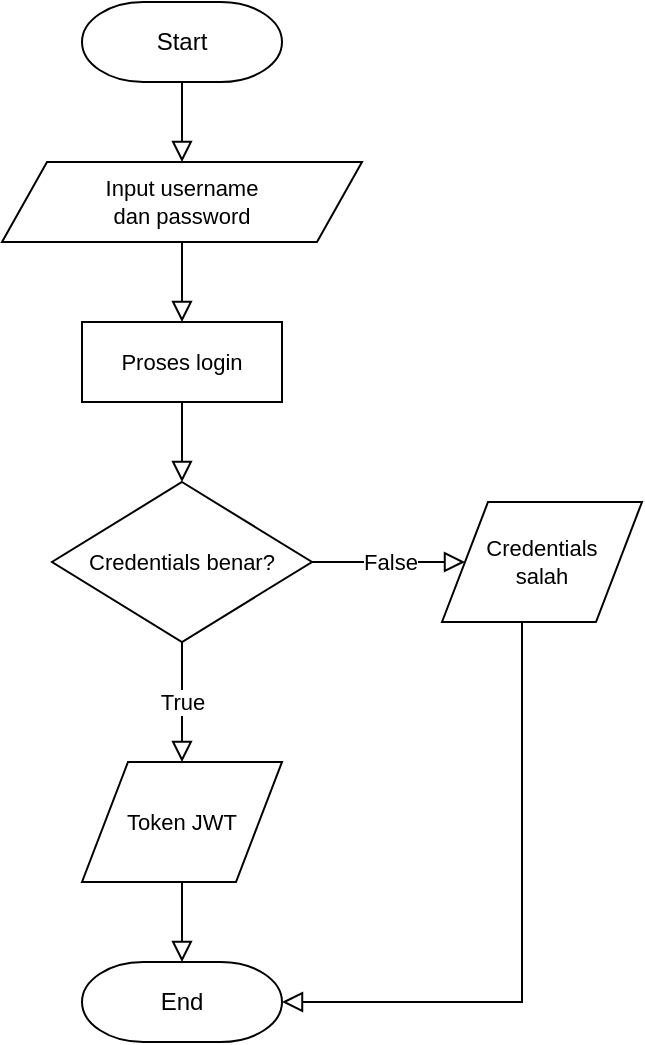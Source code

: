 <mxfile version="14.4.7" type="github" pages="2">
  <diagram id="C5RBs43oDa-KdzZeNtuy" name="login">
    <mxGraphModel dx="1054" dy="605" grid="1" gridSize="10" guides="1" tooltips="1" connect="1" arrows="1" fold="1" page="1" pageScale="1" pageWidth="827" pageHeight="1169" math="0" shadow="0">
      <root>
        <mxCell id="WIyWlLk6GJQsqaUBKTNV-0" />
        <mxCell id="WIyWlLk6GJQsqaUBKTNV-1" parent="WIyWlLk6GJQsqaUBKTNV-0" />
        <mxCell id="tE3NUFGUL5-V3eDfIwcR-2" style="edgeStyle=orthogonalEdgeStyle;rounded=0;orthogonalLoop=1;jettySize=auto;html=1;entryX=0.5;entryY=0;entryDx=0;entryDy=0;shadow=0;fontSize=11;strokeWidth=1;labelBackgroundColor=none;endFill=0;endArrow=block;endSize=8;" edge="1" parent="WIyWlLk6GJQsqaUBKTNV-1" source="tE3NUFGUL5-V3eDfIwcR-0" target="tE3NUFGUL5-V3eDfIwcR-1">
          <mxGeometry relative="1" as="geometry" />
        </mxCell>
        <mxCell id="tE3NUFGUL5-V3eDfIwcR-0" value="Start" style="strokeWidth=1;html=1;shape=mxgraph.flowchart.terminator;whiteSpace=wrap;rounded=1;shadow=0;glass=0;" vertex="1" parent="WIyWlLk6GJQsqaUBKTNV-1">
          <mxGeometry x="260" width="100" height="40" as="geometry" />
        </mxCell>
        <mxCell id="tE3NUFGUL5-V3eDfIwcR-4" style="edgeStyle=orthogonalEdgeStyle;rounded=0;orthogonalLoop=1;jettySize=auto;html=1;shadow=0;fontSize=11;strokeWidth=1;labelBackgroundColor=none;endFill=0;endArrow=block;endSize=8;" edge="1" parent="WIyWlLk6GJQsqaUBKTNV-1" source="tE3NUFGUL5-V3eDfIwcR-1" target="tE3NUFGUL5-V3eDfIwcR-3">
          <mxGeometry relative="1" as="geometry" />
        </mxCell>
        <mxCell id="tE3NUFGUL5-V3eDfIwcR-1" value="Input username&lt;br&gt;dan password" style="shape=parallelogram;html=1;strokeWidth=1;perimeter=parallelogramPerimeter;whiteSpace=wrap;rounded=0;size=0.125;shadow=0;fontSize=11;endFill=0;endArrow=block;endSize=8;" vertex="1" parent="WIyWlLk6GJQsqaUBKTNV-1">
          <mxGeometry x="220" y="80" width="180" height="40" as="geometry" />
        </mxCell>
        <mxCell id="tE3NUFGUL5-V3eDfIwcR-6" style="edgeStyle=orthogonalEdgeStyle;rounded=0;orthogonalLoop=1;jettySize=auto;html=1;entryX=0.5;entryY=0;entryDx=0;entryDy=0;entryPerimeter=0;shadow=0;fontSize=11;strokeWidth=1;labelBackgroundColor=none;endFill=0;endArrow=block;endSize=8;" edge="1" parent="WIyWlLk6GJQsqaUBKTNV-1" source="tE3NUFGUL5-V3eDfIwcR-3" target="tE3NUFGUL5-V3eDfIwcR-5">
          <mxGeometry relative="1" as="geometry" />
        </mxCell>
        <mxCell id="tE3NUFGUL5-V3eDfIwcR-3" value="Proses login" style="rounded=0;whiteSpace=wrap;html=1;absoluteArcSize=1;strokeWidth=1;shadow=0;fontSize=11;endFill=0;endArrow=block;endSize=8;" vertex="1" parent="WIyWlLk6GJQsqaUBKTNV-1">
          <mxGeometry x="260" y="160" width="100" height="40" as="geometry" />
        </mxCell>
        <mxCell id="tE3NUFGUL5-V3eDfIwcR-11" value="True" style="edgeStyle=orthogonalEdgeStyle;rounded=0;orthogonalLoop=1;jettySize=auto;html=1;entryX=0.5;entryY=0;entryDx=0;entryDy=0;shadow=0;fontSize=11;strokeWidth=1;labelBackgroundColor=#ffffff;endFill=0;endArrow=block;endSize=8;" edge="1" parent="WIyWlLk6GJQsqaUBKTNV-1" source="tE3NUFGUL5-V3eDfIwcR-5" target="tE3NUFGUL5-V3eDfIwcR-7">
          <mxGeometry relative="1" as="geometry" />
        </mxCell>
        <mxCell id="tE3NUFGUL5-V3eDfIwcR-13" value="False" style="edgeStyle=orthogonalEdgeStyle;rounded=0;orthogonalLoop=1;jettySize=auto;html=1;entryX=0;entryY=0.5;entryDx=0;entryDy=0;shadow=0;fontSize=11;strokeWidth=1;labelBackgroundColor=#ffffff;endFill=0;endArrow=block;endSize=8;jumpStyle=none;" edge="1" parent="WIyWlLk6GJQsqaUBKTNV-1" source="tE3NUFGUL5-V3eDfIwcR-5" target="tE3NUFGUL5-V3eDfIwcR-12">
          <mxGeometry relative="1" as="geometry" />
        </mxCell>
        <mxCell id="tE3NUFGUL5-V3eDfIwcR-5" value="Credentials benar?" style="strokeWidth=1;html=1;shape=mxgraph.flowchart.decision;whiteSpace=wrap;rounded=0;shadow=0;fontSize=11;endFill=0;endArrow=block;endSize=8;" vertex="1" parent="WIyWlLk6GJQsqaUBKTNV-1">
          <mxGeometry x="245" y="240" width="130" height="80" as="geometry" />
        </mxCell>
        <mxCell id="tE3NUFGUL5-V3eDfIwcR-15" style="edgeStyle=orthogonalEdgeStyle;rounded=0;orthogonalLoop=1;jettySize=auto;html=1;entryX=0.5;entryY=0;entryDx=0;entryDy=0;entryPerimeter=0;shadow=0;fontSize=11;strokeWidth=1;labelBackgroundColor=none;endFill=0;endArrow=block;endSize=8;" edge="1" parent="WIyWlLk6GJQsqaUBKTNV-1" source="tE3NUFGUL5-V3eDfIwcR-7" target="tE3NUFGUL5-V3eDfIwcR-14">
          <mxGeometry relative="1" as="geometry" />
        </mxCell>
        <mxCell id="tE3NUFGUL5-V3eDfIwcR-7" value="Token JWT" style="shape=parallelogram;html=1;strokeWidth=1;perimeter=parallelogramPerimeter;whiteSpace=wrap;rounded=0;size=0.23;shadow=0;fontSize=11;endFill=0;endArrow=block;endSize=8;" vertex="1" parent="WIyWlLk6GJQsqaUBKTNV-1">
          <mxGeometry x="260" y="380" width="100" height="60" as="geometry" />
        </mxCell>
        <mxCell id="tE3NUFGUL5-V3eDfIwcR-23" style="edgeStyle=orthogonalEdgeStyle;rounded=0;orthogonalLoop=1;jettySize=auto;html=1;entryX=1;entryY=0.5;entryDx=0;entryDy=0;entryPerimeter=0;shadow=0;labelBackgroundColor=none;endArrow=block;endFill=0;endSize=8;strokeWidth=1;" edge="1" parent="WIyWlLk6GJQsqaUBKTNV-1" source="tE3NUFGUL5-V3eDfIwcR-12" target="tE3NUFGUL5-V3eDfIwcR-14">
          <mxGeometry relative="1" as="geometry">
            <Array as="points">
              <mxPoint x="480" y="500" />
            </Array>
          </mxGeometry>
        </mxCell>
        <mxCell id="tE3NUFGUL5-V3eDfIwcR-12" value="Credentials&lt;br&gt;salah" style="shape=parallelogram;html=1;strokeWidth=1;perimeter=parallelogramPerimeter;whiteSpace=wrap;rounded=0;size=0.23;shadow=0;fontSize=11;endFill=0;endArrow=block;endSize=8;" vertex="1" parent="WIyWlLk6GJQsqaUBKTNV-1">
          <mxGeometry x="440" y="250" width="100" height="60" as="geometry" />
        </mxCell>
        <mxCell id="tE3NUFGUL5-V3eDfIwcR-14" value="End" style="strokeWidth=1;html=1;shape=mxgraph.flowchart.terminator;whiteSpace=wrap;rounded=1;shadow=0;glass=0;" vertex="1" parent="WIyWlLk6GJQsqaUBKTNV-1">
          <mxGeometry x="260" y="480" width="100" height="40" as="geometry" />
        </mxCell>
      </root>
    </mxGraphModel>
  </diagram>
  <diagram id="LXsX329N4g-DjXMw4RKQ" name="create-ea">
    <mxGraphModel dx="1054" dy="605" grid="1" gridSize="10" guides="1" tooltips="1" connect="1" arrows="1" fold="1" page="1" pageScale="1" pageWidth="827" pageHeight="1169" math="0" shadow="0">
      <root>
        <mxCell id="6KQWg3v5wUVo-hego7Wu-0" />
        <mxCell id="6KQWg3v5wUVo-hego7Wu-1" parent="6KQWg3v5wUVo-hego7Wu-0" />
        <mxCell id="U8l3LxekH08N-TCR7E8b-5" style="edgeStyle=orthogonalEdgeStyle;rounded=0;orthogonalLoop=1;jettySize=auto;html=1;entryX=0.5;entryY=0;entryDx=0;entryDy=0;shadow=0;labelBackgroundColor=none;endArrow=block;endFill=0;endSize=8;strokeWidth=1;" edge="1" parent="6KQWg3v5wUVo-hego7Wu-1" source="U8l3LxekH08N-TCR7E8b-3" target="U8l3LxekH08N-TCR7E8b-4">
          <mxGeometry relative="1" as="geometry" />
        </mxCell>
        <mxCell id="U8l3LxekH08N-TCR7E8b-3" value="Start" style="strokeWidth=1;html=1;shape=mxgraph.flowchart.terminator;whiteSpace=wrap;rounded=0;shadow=0;endArrow=block;endFill=0;endSize=8;fontSize=11;" vertex="1" parent="6KQWg3v5wUVo-hego7Wu-1">
          <mxGeometry x="350" width="100" height="40" as="geometry" />
        </mxCell>
        <mxCell id="U8l3LxekH08N-TCR7E8b-9" style="edgeStyle=orthogonalEdgeStyle;rounded=0;orthogonalLoop=1;jettySize=auto;html=1;exitX=0.5;exitY=1;exitDx=0;exitDy=0;entryX=0.5;entryY=0;entryDx=0;entryDy=0;entryPerimeter=0;shadow=0;labelBackgroundColor=none;endArrow=block;endFill=0;endSize=8;strokeWidth=1;" edge="1" parent="6KQWg3v5wUVo-hego7Wu-1" source="U8l3LxekH08N-TCR7E8b-4" target="U8l3LxekH08N-TCR7E8b-8">
          <mxGeometry relative="1" as="geometry" />
        </mxCell>
        <mxCell id="U8l3LxekH08N-TCR7E8b-4" value="Input username, &lt;br&gt;password dan &lt;br&gt;nama election authority" style="shape=parallelogram;html=1;strokeWidth=1;perimeter=parallelogramPerimeter;whiteSpace=wrap;rounded=0;size=0.141;shadow=0;endArrow=block;endFill=0;endSize=8;fontSize=11;" vertex="1" parent="6KQWg3v5wUVo-hego7Wu-1">
          <mxGeometry x="320" y="80" width="160" height="60" as="geometry" />
        </mxCell>
        <mxCell id="U8l3LxekH08N-TCR7E8b-15" style="edgeStyle=orthogonalEdgeStyle;rounded=0;orthogonalLoop=1;jettySize=auto;html=1;entryX=0.5;entryY=0;entryDx=0;entryDy=0;entryPerimeter=0;shadow=0;labelBackgroundColor=none;endArrow=block;endFill=0;endSize=8;strokeWidth=1;" edge="1" parent="6KQWg3v5wUVo-hego7Wu-1" source="U8l3LxekH08N-TCR7E8b-6" target="U8l3LxekH08N-TCR7E8b-14">
          <mxGeometry relative="1" as="geometry" />
        </mxCell>
        <mxCell id="U8l3LxekH08N-TCR7E8b-6" value="Proses pembuatan akun election authority" style="rounded=0;whiteSpace=wrap;html=1;absoluteArcSize=1;strokeWidth=1;shadow=0;endArrow=block;endFill=0;endSize=8;fontSize=11;" vertex="1" parent="6KQWg3v5wUVo-hego7Wu-1">
          <mxGeometry x="335" y="320" width="130" height="70" as="geometry" />
        </mxCell>
        <mxCell id="U8l3LxekH08N-TCR7E8b-10" value="True" style="edgeStyle=orthogonalEdgeStyle;rounded=0;orthogonalLoop=1;jettySize=auto;html=1;entryX=0.5;entryY=0;entryDx=0;entryDy=0;shadow=0;labelBackgroundColor=#ffffff;endArrow=block;endFill=0;endSize=8;strokeWidth=1;" edge="1" parent="6KQWg3v5wUVo-hego7Wu-1" source="U8l3LxekH08N-TCR7E8b-8" target="U8l3LxekH08N-TCR7E8b-6">
          <mxGeometry relative="1" as="geometry" />
        </mxCell>
        <mxCell id="U8l3LxekH08N-TCR7E8b-12" value="False" style="edgeStyle=orthogonalEdgeStyle;rounded=0;orthogonalLoop=1;jettySize=auto;html=1;shadow=0;labelBackgroundColor=#ffffff;endArrow=block;endFill=0;endSize=8;strokeWidth=1;" edge="1" parent="6KQWg3v5wUVo-hego7Wu-1" source="U8l3LxekH08N-TCR7E8b-8" target="U8l3LxekH08N-TCR7E8b-11">
          <mxGeometry relative="1" as="geometry" />
        </mxCell>
        <mxCell id="U8l3LxekH08N-TCR7E8b-8" value="unique&lt;br&gt;username?" style="strokeWidth=1;html=1;shape=mxgraph.flowchart.decision;whiteSpace=wrap;rounded=0;shadow=0;endArrow=block;endFill=0;endSize=8;fontSize=11;" vertex="1" parent="6KQWg3v5wUVo-hego7Wu-1">
          <mxGeometry x="340" y="180" width="120" height="100" as="geometry" />
        </mxCell>
        <mxCell id="U8l3LxekH08N-TCR7E8b-13" style="edgeStyle=orthogonalEdgeStyle;rounded=0;orthogonalLoop=1;jettySize=auto;html=1;entryX=1;entryY=0.5;entryDx=0;entryDy=0;shadow=0;labelBackgroundColor=none;endArrow=block;endFill=0;endSize=8;strokeWidth=1;" edge="1" parent="6KQWg3v5wUVo-hego7Wu-1" source="U8l3LxekH08N-TCR7E8b-11" target="U8l3LxekH08N-TCR7E8b-4">
          <mxGeometry relative="1" as="geometry">
            <Array as="points">
              <mxPoint x="575" y="110" />
            </Array>
          </mxGeometry>
        </mxCell>
        <mxCell id="U8l3LxekH08N-TCR7E8b-11" value="Username sudah digunakan" style="shape=parallelogram;html=1;strokeWidth=1;perimeter=parallelogramPerimeter;whiteSpace=wrap;rounded=0;size=0.173;shadow=0;endArrow=block;endFill=0;endSize=8;fontSize=11;" vertex="1" parent="6KQWg3v5wUVo-hego7Wu-1">
          <mxGeometry x="510" y="200" width="130" height="60" as="geometry" />
        </mxCell>
        <mxCell id="U8l3LxekH08N-TCR7E8b-14" value="End" style="strokeWidth=1;html=1;shape=mxgraph.flowchart.terminator;whiteSpace=wrap;rounded=0;shadow=0;endArrow=block;endFill=0;endSize=8;fontSize=11;" vertex="1" parent="6KQWg3v5wUVo-hego7Wu-1">
          <mxGeometry x="350" y="440" width="100" height="40" as="geometry" />
        </mxCell>
      </root>
    </mxGraphModel>
  </diagram>
</mxfile>
